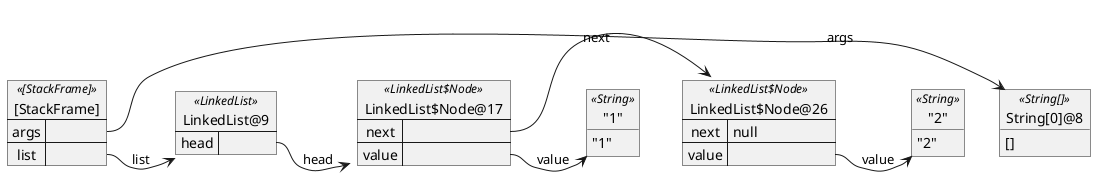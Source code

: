 @startuml
map "[StackFrame]" as _0f07b6f2a31cbd2e26428c51e8660b0dffe6e352 <<[StackFrame]>> {
  args =>
  list =>
}
object "String[0]@8" as _482d9dec6ff954d68d94793f765be61dbc59cb47 <<String[]>> {
  []
}
map "LinkedList@9" as _7f72fde5bcfbd3fa5f2426e64a749e253c7dc602 <<LinkedList>> {
  head =>
}
map "LinkedList$Node@17" as _228d691985f93beaed469d085317435fb3665ef9 <<LinkedList$Node>> {
  next =>
  value =>
}
map "LinkedList$Node@26" as _d2865ba5ee220622dea76e88fc2636f5678302a5 <<LinkedList$Node>> {
  next => null
  value =>
}
object "<U+0022>2<U+0022>" as _aa72d35e21c1d6132dbb8e75f8fbc7117c4f423d <<String>> {
  "2"
}
object "<U+0022>1<U+0022>" as _25f504355ec07b115120e557c385e256ddbe8e4e <<String>> {
  "1"
}
_0f07b6f2a31cbd2e26428c51e8660b0dffe6e352::args => _482d9dec6ff954d68d94793f765be61dbc59cb47 : args
_0f07b6f2a31cbd2e26428c51e8660b0dffe6e352::list => _7f72fde5bcfbd3fa5f2426e64a749e253c7dc602 : list
_7f72fde5bcfbd3fa5f2426e64a749e253c7dc602::head => _228d691985f93beaed469d085317435fb3665ef9 : head
_228d691985f93beaed469d085317435fb3665ef9::next => _d2865ba5ee220622dea76e88fc2636f5678302a5 : next
_d2865ba5ee220622dea76e88fc2636f5678302a5::value => _aa72d35e21c1d6132dbb8e75f8fbc7117c4f423d : value
_228d691985f93beaed469d085317435fb3665ef9::value => _25f504355ec07b115120e557c385e256ddbe8e4e : value
@enduml
